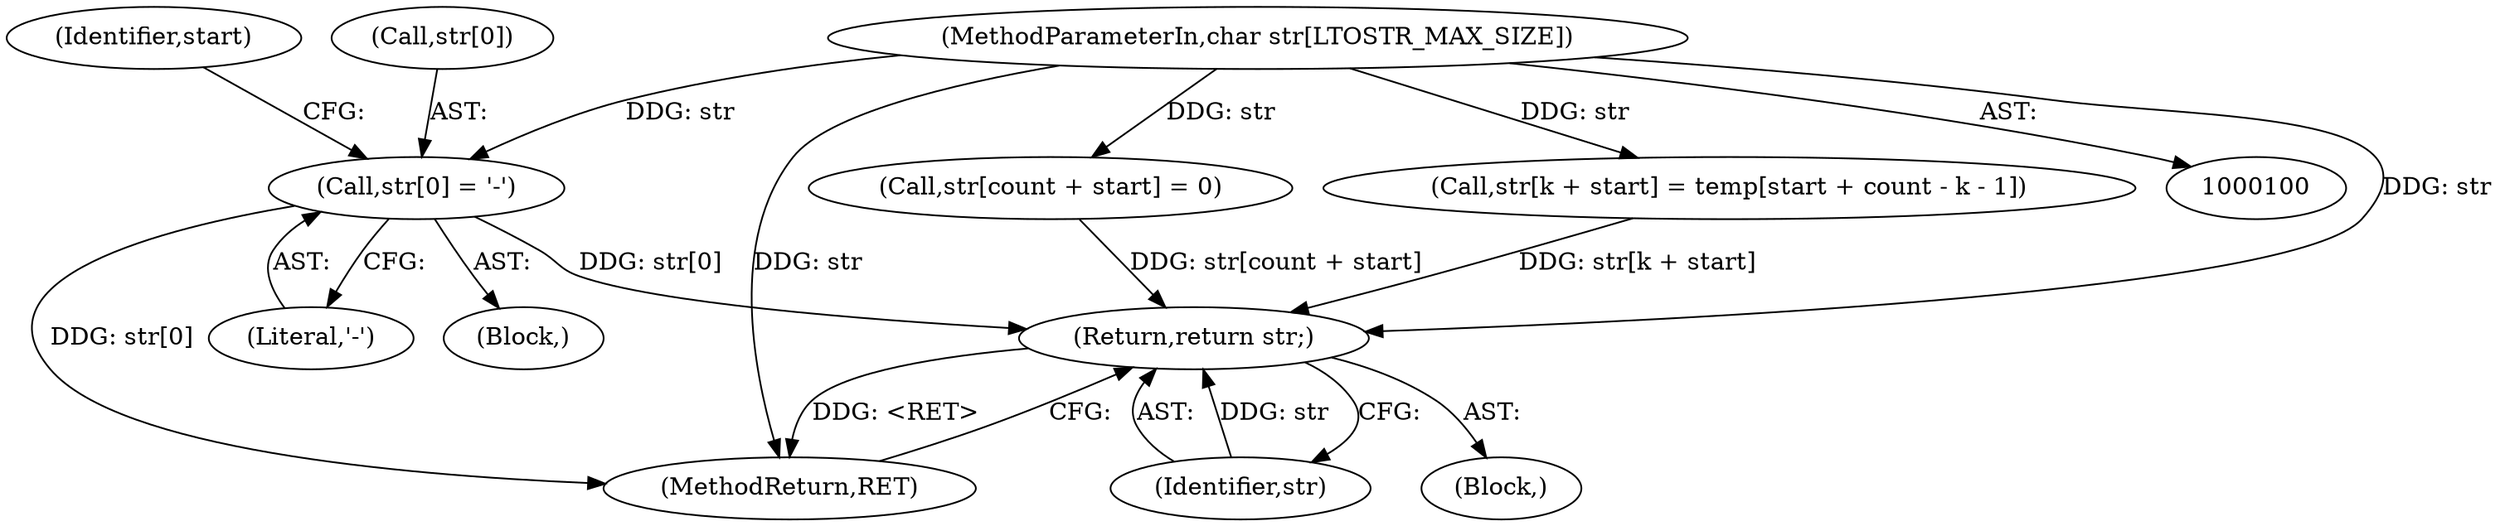 digraph "0_savannah_4d4f992826a4962790ecd0cce6fbba4a415ce149@array" {
"1000115" [label="(Call,str[0] = '-')"];
"1000102" [label="(MethodParameterIn,char str[LTOSTR_MAX_SIZE])"];
"1000204" [label="(Return,return str;)"];
"1000205" [label="(Identifier,str)"];
"1000119" [label="(Literal,'-')"];
"1000206" [label="(MethodReturn,RET)"];
"1000204" [label="(Return,return str;)"];
"1000121" [label="(Identifier,start)"];
"1000197" [label="(Call,str[count + start] = 0)"];
"1000103" [label="(Block,)"];
"1000116" [label="(Call,str[0])"];
"1000102" [label="(MethodParameterIn,char str[LTOSTR_MAX_SIZE])"];
"1000182" [label="(Call,str[k + start] = temp[start + count - k - 1])"];
"1000115" [label="(Call,str[0] = '-')"];
"1000114" [label="(Block,)"];
"1000115" -> "1000114"  [label="AST: "];
"1000115" -> "1000119"  [label="CFG: "];
"1000116" -> "1000115"  [label="AST: "];
"1000119" -> "1000115"  [label="AST: "];
"1000121" -> "1000115"  [label="CFG: "];
"1000115" -> "1000206"  [label="DDG: str[0]"];
"1000102" -> "1000115"  [label="DDG: str"];
"1000115" -> "1000204"  [label="DDG: str[0]"];
"1000102" -> "1000100"  [label="AST: "];
"1000102" -> "1000206"  [label="DDG: str"];
"1000102" -> "1000182"  [label="DDG: str"];
"1000102" -> "1000197"  [label="DDG: str"];
"1000102" -> "1000204"  [label="DDG: str"];
"1000204" -> "1000103"  [label="AST: "];
"1000204" -> "1000205"  [label="CFG: "];
"1000205" -> "1000204"  [label="AST: "];
"1000206" -> "1000204"  [label="CFG: "];
"1000204" -> "1000206"  [label="DDG: <RET>"];
"1000205" -> "1000204"  [label="DDG: str"];
"1000197" -> "1000204"  [label="DDG: str[count + start]"];
"1000182" -> "1000204"  [label="DDG: str[k + start]"];
}
